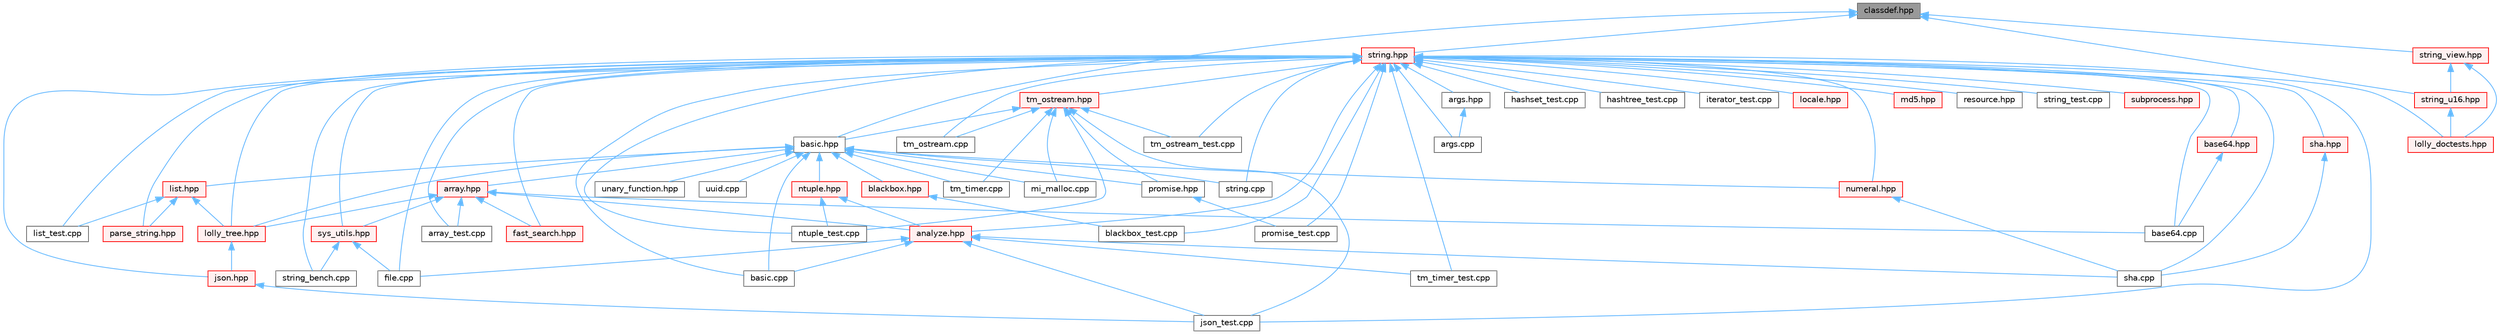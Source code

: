 digraph "classdef.hpp"
{
 // LATEX_PDF_SIZE
  bgcolor="transparent";
  edge [fontname=Helvetica,fontsize=10,labelfontname=Helvetica,labelfontsize=10];
  node [fontname=Helvetica,fontsize=10,shape=box,height=0.2,width=0.4];
  Node1 [id="Node000001",label="classdef.hpp",height=0.2,width=0.4,color="gray40", fillcolor="grey60", style="filled", fontcolor="black",tooltip=" "];
  Node1 -> Node2 [id="edge1_Node000001_Node000002",dir="back",color="steelblue1",style="solid",tooltip=" "];
  Node2 [id="Node000002",label="basic.hpp",height=0.2,width=0.4,color="grey40", fillcolor="white", style="filled",URL="$basic_8hpp.html",tooltip=" "];
  Node2 -> Node3 [id="edge2_Node000002_Node000003",dir="back",color="steelblue1",style="solid",tooltip=" "];
  Node3 [id="Node000003",label="array.hpp",height=0.2,width=0.4,color="red", fillcolor="#FFF0F0", style="filled",URL="$array_8hpp.html",tooltip=" "];
  Node3 -> Node4 [id="edge3_Node000003_Node000004",dir="back",color="steelblue1",style="solid",tooltip=" "];
  Node4 [id="Node000004",label="analyze.hpp",height=0.2,width=0.4,color="red", fillcolor="#FFF0F0", style="filled",URL="$analyze_8hpp.html",tooltip=" "];
  Node4 -> Node8 [id="edge4_Node000004_Node000008",dir="back",color="steelblue1",style="solid",tooltip=" "];
  Node8 [id="Node000008",label="basic.cpp",height=0.2,width=0.4,color="grey40", fillcolor="white", style="filled",URL="$basic_8cpp.html",tooltip=" "];
  Node4 -> Node10 [id="edge5_Node000004_Node000010",dir="back",color="steelblue1",style="solid",tooltip=" "];
  Node10 [id="Node000010",label="file.cpp",height=0.2,width=0.4,color="grey40", fillcolor="white", style="filled",URL="$file_8cpp.html",tooltip=" "];
  Node4 -> Node13 [id="edge6_Node000004_Node000013",dir="back",color="steelblue1",style="solid",tooltip=" "];
  Node13 [id="Node000013",label="json_test.cpp",height=0.2,width=0.4,color="grey40", fillcolor="white", style="filled",URL="$json__test_8cpp.html",tooltip=" "];
  Node4 -> Node18 [id="edge7_Node000004_Node000018",dir="back",color="steelblue1",style="solid",tooltip=" "];
  Node18 [id="Node000018",label="sha.cpp",height=0.2,width=0.4,color="grey40", fillcolor="white", style="filled",URL="$sha_8cpp.html",tooltip=" "];
  Node4 -> Node19 [id="edge8_Node000004_Node000019",dir="back",color="steelblue1",style="solid",tooltip=" "];
  Node19 [id="Node000019",label="tm_timer_test.cpp",height=0.2,width=0.4,color="grey40", fillcolor="white", style="filled",URL="$tm__timer__test_8cpp.html",tooltip=" "];
  Node3 -> Node24 [id="edge9_Node000003_Node000024",dir="back",color="steelblue1",style="solid",tooltip=" "];
  Node24 [id="Node000024",label="array_test.cpp",height=0.2,width=0.4,color="grey40", fillcolor="white", style="filled",URL="$array__test_8cpp.html",tooltip=" "];
  Node3 -> Node25 [id="edge10_Node000003_Node000025",dir="back",color="steelblue1",style="solid",tooltip=" "];
  Node25 [id="Node000025",label="base64.cpp",height=0.2,width=0.4,color="grey40", fillcolor="white", style="filled",URL="$base64_8cpp.html",tooltip=" "];
  Node3 -> Node26 [id="edge11_Node000003_Node000026",dir="back",color="steelblue1",style="solid",tooltip=" "];
  Node26 [id="Node000026",label="fast_search.hpp",height=0.2,width=0.4,color="red", fillcolor="#FFF0F0", style="filled",URL="$fast__search_8hpp.html",tooltip=" "];
  Node3 -> Node28 [id="edge12_Node000003_Node000028",dir="back",color="steelblue1",style="solid",tooltip=" "];
  Node28 [id="Node000028",label="lolly_tree.hpp",height=0.2,width=0.4,color="red", fillcolor="#FFF0F0", style="filled",URL="$lolly__tree_8hpp.html",tooltip=" "];
  Node28 -> Node31 [id="edge13_Node000028_Node000031",dir="back",color="steelblue1",style="solid",tooltip=" "];
  Node31 [id="Node000031",label="json.hpp",height=0.2,width=0.4,color="red", fillcolor="#FFF0F0", style="filled",URL="$json_8hpp.html",tooltip=" "];
  Node31 -> Node13 [id="edge14_Node000031_Node000013",dir="back",color="steelblue1",style="solid",tooltip=" "];
  Node3 -> Node79 [id="edge15_Node000003_Node000079",dir="back",color="steelblue1",style="solid",tooltip=" "];
  Node79 [id="Node000079",label="sys_utils.hpp",height=0.2,width=0.4,color="red", fillcolor="#FFF0F0", style="filled",URL="$sys__utils_8hpp.html",tooltip=" "];
  Node79 -> Node10 [id="edge16_Node000079_Node000010",dir="back",color="steelblue1",style="solid",tooltip=" "];
  Node79 -> Node81 [id="edge17_Node000079_Node000081",dir="back",color="steelblue1",style="solid",tooltip=" "];
  Node81 [id="Node000081",label="string_bench.cpp",height=0.2,width=0.4,color="grey40", fillcolor="white", style="filled",URL="$string__bench_8cpp.html",tooltip=" "];
  Node2 -> Node8 [id="edge18_Node000002_Node000008",dir="back",color="steelblue1",style="solid",tooltip=" "];
  Node2 -> Node85 [id="edge19_Node000002_Node000085",dir="back",color="steelblue1",style="solid",tooltip=" "];
  Node85 [id="Node000085",label="blackbox.hpp",height=0.2,width=0.4,color="red", fillcolor="#FFF0F0", style="filled",URL="$blackbox_8hpp.html",tooltip=" "];
  Node85 -> Node47 [id="edge20_Node000085_Node000047",dir="back",color="steelblue1",style="solid",tooltip=" "];
  Node47 [id="Node000047",label="blackbox_test.cpp",height=0.2,width=0.4,color="grey40", fillcolor="white", style="filled",URL="$blackbox__test_8cpp.html",tooltip=" "];
  Node2 -> Node86 [id="edge21_Node000002_Node000086",dir="back",color="steelblue1",style="solid",tooltip=" "];
  Node86 [id="Node000086",label="list.hpp",height=0.2,width=0.4,color="red", fillcolor="#FFF0F0", style="filled",URL="$list_8hpp.html",tooltip=" "];
  Node86 -> Node54 [id="edge22_Node000086_Node000054",dir="back",color="steelblue1",style="solid",tooltip=" "];
  Node54 [id="Node000054",label="list_test.cpp",height=0.2,width=0.4,color="grey40", fillcolor="white", style="filled",URL="$list__test_8cpp.html",tooltip=" "];
  Node86 -> Node28 [id="edge23_Node000086_Node000028",dir="back",color="steelblue1",style="solid",tooltip=" "];
  Node86 -> Node103 [id="edge24_Node000086_Node000103",dir="back",color="steelblue1",style="solid",tooltip=" "];
  Node103 [id="Node000103",label="parse_string.hpp",height=0.2,width=0.4,color="red", fillcolor="#FFF0F0", style="filled",URL="$parse__string_8hpp.html",tooltip=" "];
  Node2 -> Node28 [id="edge25_Node000002_Node000028",dir="back",color="steelblue1",style="solid",tooltip=" "];
  Node2 -> Node104 [id="edge26_Node000002_Node000104",dir="back",color="steelblue1",style="solid",tooltip=" "];
  Node104 [id="Node000104",label="mi_malloc.cpp",height=0.2,width=0.4,color="grey40", fillcolor="white", style="filled",URL="$mi__malloc_8cpp.html",tooltip=" "];
  Node2 -> Node105 [id="edge27_Node000002_Node000105",dir="back",color="steelblue1",style="solid",tooltip=" "];
  Node105 [id="Node000105",label="ntuple.hpp",height=0.2,width=0.4,color="red", fillcolor="#FFF0F0", style="filled",URL="$ntuple_8hpp.html",tooltip=" "];
  Node105 -> Node4 [id="edge28_Node000105_Node000004",dir="back",color="steelblue1",style="solid",tooltip=" "];
  Node105 -> Node55 [id="edge29_Node000105_Node000055",dir="back",color="steelblue1",style="solid",tooltip=" "];
  Node55 [id="Node000055",label="ntuple_test.cpp",height=0.2,width=0.4,color="grey40", fillcolor="white", style="filled",URL="$ntuple__test_8cpp.html",tooltip=" "];
  Node2 -> Node106 [id="edge30_Node000002_Node000106",dir="back",color="steelblue1",style="solid",tooltip=" "];
  Node106 [id="Node000106",label="numeral.hpp",height=0.2,width=0.4,color="red", fillcolor="#FFF0F0", style="filled",URL="$numeral_8hpp.html",tooltip=" "];
  Node106 -> Node18 [id="edge31_Node000106_Node000018",dir="back",color="steelblue1",style="solid",tooltip=" "];
  Node2 -> Node107 [id="edge32_Node000002_Node000107",dir="back",color="steelblue1",style="solid",tooltip=" "];
  Node107 [id="Node000107",label="promise.hpp",height=0.2,width=0.4,color="grey40", fillcolor="white", style="filled",URL="$promise_8hpp.html",tooltip=" "];
  Node107 -> Node58 [id="edge33_Node000107_Node000058",dir="back",color="steelblue1",style="solid",tooltip=" "];
  Node58 [id="Node000058",label="promise_test.cpp",height=0.2,width=0.4,color="grey40", fillcolor="white", style="filled",URL="$promise__test_8cpp.html",tooltip=" "];
  Node2 -> Node108 [id="edge34_Node000002_Node000108",dir="back",color="steelblue1",style="solid",tooltip=" "];
  Node108 [id="Node000108",label="string.cpp",height=0.2,width=0.4,color="grey40", fillcolor="white", style="filled",URL="$string_8cpp.html",tooltip=" "];
  Node2 -> Node76 [id="edge35_Node000002_Node000076",dir="back",color="steelblue1",style="solid",tooltip=" "];
  Node76 [id="Node000076",label="tm_timer.cpp",height=0.2,width=0.4,color="grey40", fillcolor="white", style="filled",URL="$tm__timer_8cpp.html",tooltip=" "];
  Node2 -> Node109 [id="edge36_Node000002_Node000109",dir="back",color="steelblue1",style="solid",tooltip=" "];
  Node109 [id="Node000109",label="unary_function.hpp",height=0.2,width=0.4,color="grey40", fillcolor="white", style="filled",URL="$unary__function_8hpp.html",tooltip=" "];
  Node2 -> Node110 [id="edge37_Node000002_Node000110",dir="back",color="steelblue1",style="solid",tooltip=" "];
  Node110 [id="Node000110",label="uuid.cpp",height=0.2,width=0.4,color="grey40", fillcolor="white", style="filled",URL="$uuid_8cpp.html",tooltip=" "];
  Node1 -> Node111 [id="edge38_Node000001_Node000111",dir="back",color="steelblue1",style="solid",tooltip=" "];
  Node111 [id="Node000111",label="string.hpp",height=0.2,width=0.4,color="red", fillcolor="#FFF0F0", style="filled",URL="$string_8hpp.html",tooltip=" "];
  Node111 -> Node4 [id="edge39_Node000111_Node000004",dir="back",color="steelblue1",style="solid",tooltip=" "];
  Node111 -> Node112 [id="edge40_Node000111_Node000112",dir="back",color="steelblue1",style="solid",tooltip=" "];
  Node112 [id="Node000112",label="args.cpp",height=0.2,width=0.4,color="grey40", fillcolor="white", style="filled",URL="$args_8cpp.html",tooltip=" "];
  Node111 -> Node113 [id="edge41_Node000111_Node000113",dir="back",color="steelblue1",style="solid",tooltip=" "];
  Node113 [id="Node000113",label="args.hpp",height=0.2,width=0.4,color="grey40", fillcolor="white", style="filled",URL="$args_8hpp.html",tooltip=" "];
  Node113 -> Node112 [id="edge42_Node000113_Node000112",dir="back",color="steelblue1",style="solid",tooltip=" "];
  Node111 -> Node24 [id="edge43_Node000111_Node000024",dir="back",color="steelblue1",style="solid",tooltip=" "];
  Node111 -> Node25 [id="edge44_Node000111_Node000025",dir="back",color="steelblue1",style="solid",tooltip=" "];
  Node111 -> Node114 [id="edge45_Node000111_Node000114",dir="back",color="steelblue1",style="solid",tooltip=" "];
  Node114 [id="Node000114",label="base64.hpp",height=0.2,width=0.4,color="red", fillcolor="#FFF0F0", style="filled",URL="$base64_8hpp.html",tooltip=" "];
  Node114 -> Node25 [id="edge46_Node000114_Node000025",dir="back",color="steelblue1",style="solid",tooltip=" "];
  Node111 -> Node8 [id="edge47_Node000111_Node000008",dir="back",color="steelblue1",style="solid",tooltip=" "];
  Node111 -> Node47 [id="edge48_Node000111_Node000047",dir="back",color="steelblue1",style="solid",tooltip=" "];
  Node111 -> Node26 [id="edge49_Node000111_Node000026",dir="back",color="steelblue1",style="solid",tooltip=" "];
  Node111 -> Node10 [id="edge50_Node000111_Node000010",dir="back",color="steelblue1",style="solid",tooltip=" "];
  Node111 -> Node51 [id="edge51_Node000111_Node000051",dir="back",color="steelblue1",style="solid",tooltip=" "];
  Node51 [id="Node000051",label="hashset_test.cpp",height=0.2,width=0.4,color="grey40", fillcolor="white", style="filled",URL="$hashset__test_8cpp.html",tooltip=" "];
  Node111 -> Node52 [id="edge52_Node000111_Node000052",dir="back",color="steelblue1",style="solid",tooltip=" "];
  Node52 [id="Node000052",label="hashtree_test.cpp",height=0.2,width=0.4,color="grey40", fillcolor="white", style="filled",URL="$hashtree__test_8cpp.html",tooltip=" "];
  Node111 -> Node53 [id="edge53_Node000111_Node000053",dir="back",color="steelblue1",style="solid",tooltip=" "];
  Node53 [id="Node000053",label="iterator_test.cpp",height=0.2,width=0.4,color="grey40", fillcolor="white", style="filled",URL="$iterator__test_8cpp.html",tooltip=" "];
  Node111 -> Node31 [id="edge54_Node000111_Node000031",dir="back",color="steelblue1",style="solid",tooltip=" "];
  Node111 -> Node13 [id="edge55_Node000111_Node000013",dir="back",color="steelblue1",style="solid",tooltip=" "];
  Node111 -> Node54 [id="edge56_Node000111_Node000054",dir="back",color="steelblue1",style="solid",tooltip=" "];
  Node111 -> Node115 [id="edge57_Node000111_Node000115",dir="back",color="steelblue1",style="solid",tooltip=" "];
  Node115 [id="Node000115",label="locale.hpp",height=0.2,width=0.4,color="red", fillcolor="#FFF0F0", style="filled",URL="$locale_8hpp.html",tooltip=" "];
  Node111 -> Node44 [id="edge58_Node000111_Node000044",dir="back",color="steelblue1",style="solid",tooltip=" "];
  Node44 [id="Node000044",label="lolly_doctests.hpp",height=0.2,width=0.4,color="red", fillcolor="#FFF0F0", style="filled",URL="$lolly__doctests_8hpp.html",tooltip=" "];
  Node111 -> Node28 [id="edge59_Node000111_Node000028",dir="back",color="steelblue1",style="solid",tooltip=" "];
  Node111 -> Node69 [id="edge60_Node000111_Node000069",dir="back",color="steelblue1",style="solid",tooltip=" "];
  Node69 [id="Node000069",label="md5.hpp",height=0.2,width=0.4,color="red", fillcolor="#FFF0F0", style="filled",URL="$md5_8hpp.html",tooltip=" "];
  Node111 -> Node55 [id="edge61_Node000111_Node000055",dir="back",color="steelblue1",style="solid",tooltip=" "];
  Node111 -> Node106 [id="edge62_Node000111_Node000106",dir="back",color="steelblue1",style="solid",tooltip=" "];
  Node111 -> Node103 [id="edge63_Node000111_Node000103",dir="back",color="steelblue1",style="solid",tooltip=" "];
  Node111 -> Node58 [id="edge64_Node000111_Node000058",dir="back",color="steelblue1",style="solid",tooltip=" "];
  Node111 -> Node98 [id="edge65_Node000111_Node000098",dir="back",color="steelblue1",style="solid",tooltip=" "];
  Node98 [id="Node000098",label="resource.hpp",height=0.2,width=0.4,color="grey40", fillcolor="white", style="filled",URL="$resource_8hpp.html",tooltip=" "];
  Node111 -> Node18 [id="edge66_Node000111_Node000018",dir="back",color="steelblue1",style="solid",tooltip=" "];
  Node111 -> Node70 [id="edge67_Node000111_Node000070",dir="back",color="steelblue1",style="solid",tooltip=" "];
  Node70 [id="Node000070",label="sha.hpp",height=0.2,width=0.4,color="red", fillcolor="#FFF0F0", style="filled",URL="$sha_8hpp.html",tooltip=" "];
  Node70 -> Node18 [id="edge68_Node000070_Node000018",dir="back",color="steelblue1",style="solid",tooltip=" "];
  Node111 -> Node108 [id="edge69_Node000111_Node000108",dir="back",color="steelblue1",style="solid",tooltip=" "];
  Node111 -> Node81 [id="edge70_Node000111_Node000081",dir="back",color="steelblue1",style="solid",tooltip=" "];
  Node111 -> Node60 [id="edge71_Node000111_Node000060",dir="back",color="steelblue1",style="solid",tooltip=" "];
  Node60 [id="Node000060",label="string_test.cpp",height=0.2,width=0.4,color="grey40", fillcolor="white", style="filled",URL="$string__test_8cpp.html",tooltip=" "];
  Node111 -> Node116 [id="edge72_Node000111_Node000116",dir="back",color="steelblue1",style="solid",tooltip=" "];
  Node116 [id="Node000116",label="subprocess.hpp",height=0.2,width=0.4,color="red", fillcolor="#FFF0F0", style="filled",URL="$subprocess_8hpp.html",tooltip=" "];
  Node111 -> Node79 [id="edge73_Node000111_Node000079",dir="back",color="steelblue1",style="solid",tooltip=" "];
  Node111 -> Node118 [id="edge74_Node000111_Node000118",dir="back",color="steelblue1",style="solid",tooltip=" "];
  Node118 [id="Node000118",label="tm_ostream.cpp",height=0.2,width=0.4,color="grey40", fillcolor="white", style="filled",URL="$tm__ostream_8cpp.html",tooltip=" "];
  Node111 -> Node119 [id="edge75_Node000111_Node000119",dir="back",color="steelblue1",style="solid",tooltip=" "];
  Node119 [id="Node000119",label="tm_ostream.hpp",height=0.2,width=0.4,color="red", fillcolor="#FFF0F0", style="filled",URL="$tm__ostream_8hpp.html",tooltip=" "];
  Node119 -> Node2 [id="edge76_Node000119_Node000002",dir="back",color="steelblue1",style="solid",tooltip=" "];
  Node119 -> Node13 [id="edge77_Node000119_Node000013",dir="back",color="steelblue1",style="solid",tooltip=" "];
  Node119 -> Node104 [id="edge78_Node000119_Node000104",dir="back",color="steelblue1",style="solid",tooltip=" "];
  Node119 -> Node55 [id="edge79_Node000119_Node000055",dir="back",color="steelblue1",style="solid",tooltip=" "];
  Node119 -> Node107 [id="edge80_Node000119_Node000107",dir="back",color="steelblue1",style="solid",tooltip=" "];
  Node119 -> Node118 [id="edge81_Node000119_Node000118",dir="back",color="steelblue1",style="solid",tooltip=" "];
  Node119 -> Node65 [id="edge82_Node000119_Node000065",dir="back",color="steelblue1",style="solid",tooltip=" "];
  Node65 [id="Node000065",label="tm_ostream_test.cpp",height=0.2,width=0.4,color="grey40", fillcolor="white", style="filled",URL="$tm__ostream__test_8cpp.html",tooltip=" "];
  Node119 -> Node76 [id="edge83_Node000119_Node000076",dir="back",color="steelblue1",style="solid",tooltip=" "];
  Node111 -> Node65 [id="edge84_Node000111_Node000065",dir="back",color="steelblue1",style="solid",tooltip=" "];
  Node111 -> Node19 [id="edge85_Node000111_Node000019",dir="back",color="steelblue1",style="solid",tooltip=" "];
  Node1 -> Node126 [id="edge86_Node000001_Node000126",dir="back",color="steelblue1",style="solid",tooltip=" "];
  Node126 [id="Node000126",label="string_u16.hpp",height=0.2,width=0.4,color="red", fillcolor="#FFF0F0", style="filled",URL="$string__u16_8hpp.html",tooltip=" "];
  Node126 -> Node44 [id="edge87_Node000126_Node000044",dir="back",color="steelblue1",style="solid",tooltip=" "];
  Node1 -> Node129 [id="edge88_Node000001_Node000129",dir="back",color="steelblue1",style="solid",tooltip=" "];
  Node129 [id="Node000129",label="string_view.hpp",height=0.2,width=0.4,color="red", fillcolor="#FFF0F0", style="filled",URL="$string__view_8hpp.html",tooltip=" "];
  Node129 -> Node44 [id="edge89_Node000129_Node000044",dir="back",color="steelblue1",style="solid",tooltip=" "];
  Node129 -> Node126 [id="edge90_Node000129_Node000126",dir="back",color="steelblue1",style="solid",tooltip=" "];
}
